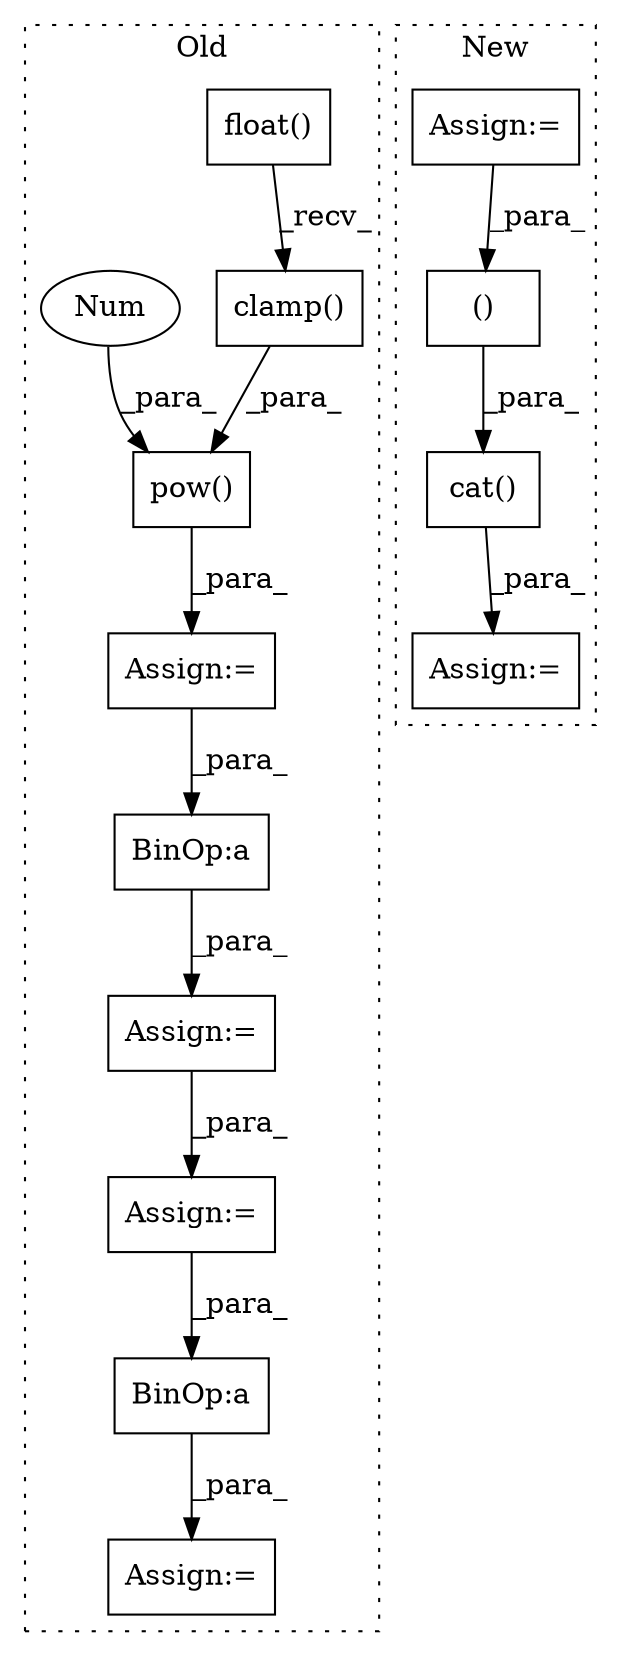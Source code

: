 digraph G {
subgraph cluster0 {
1 [label="float()" a="75" s="4444" l="26" shape="box"];
3 [label="Assign:=" a="68" s="5610" l="3" shape="box"];
4 [label="BinOp:a" a="82" s="5617" l="3" shape="box"];
5 [label="Assign:=" a="68" s="5521" l="3" shape="box"];
7 [label="Assign:=" a="68" s="4678" l="3" shape="box"];
8 [label="pow()" a="75" s="4508,4525" l="7,1" shape="box"];
9 [label="clamp()" a="75" s="4444" l="39" shape="box"];
10 [label="Num" a="76" s="4521" l="4" shape="ellipse"];
11 [label="BinOp:a" a="82" s="4936" l="3" shape="box"];
13 [label="Assign:=" a="68" s="4929" l="3" shape="box"];
label = "Old";
style="dotted";
}
subgraph cluster1 {
2 [label="()" a="54" s="5174" l="0" shape="box"];
6 [label="Assign:=" a="68" s="5058" l="3" shape="box"];
12 [label="cat()" a="75" s="5297,5331" l="10,1" shape="box"];
14 [label="Assign:=" a="68" s="5294" l="3" shape="box"];
label = "New";
style="dotted";
}
1 -> 9 [label="_recv_"];
2 -> 12 [label="_para_"];
4 -> 3 [label="_para_"];
5 -> 4 [label="_para_"];
6 -> 2 [label="_para_"];
7 -> 11 [label="_para_"];
8 -> 7 [label="_para_"];
9 -> 8 [label="_para_"];
10 -> 8 [label="_para_"];
11 -> 13 [label="_para_"];
12 -> 14 [label="_para_"];
13 -> 5 [label="_para_"];
}